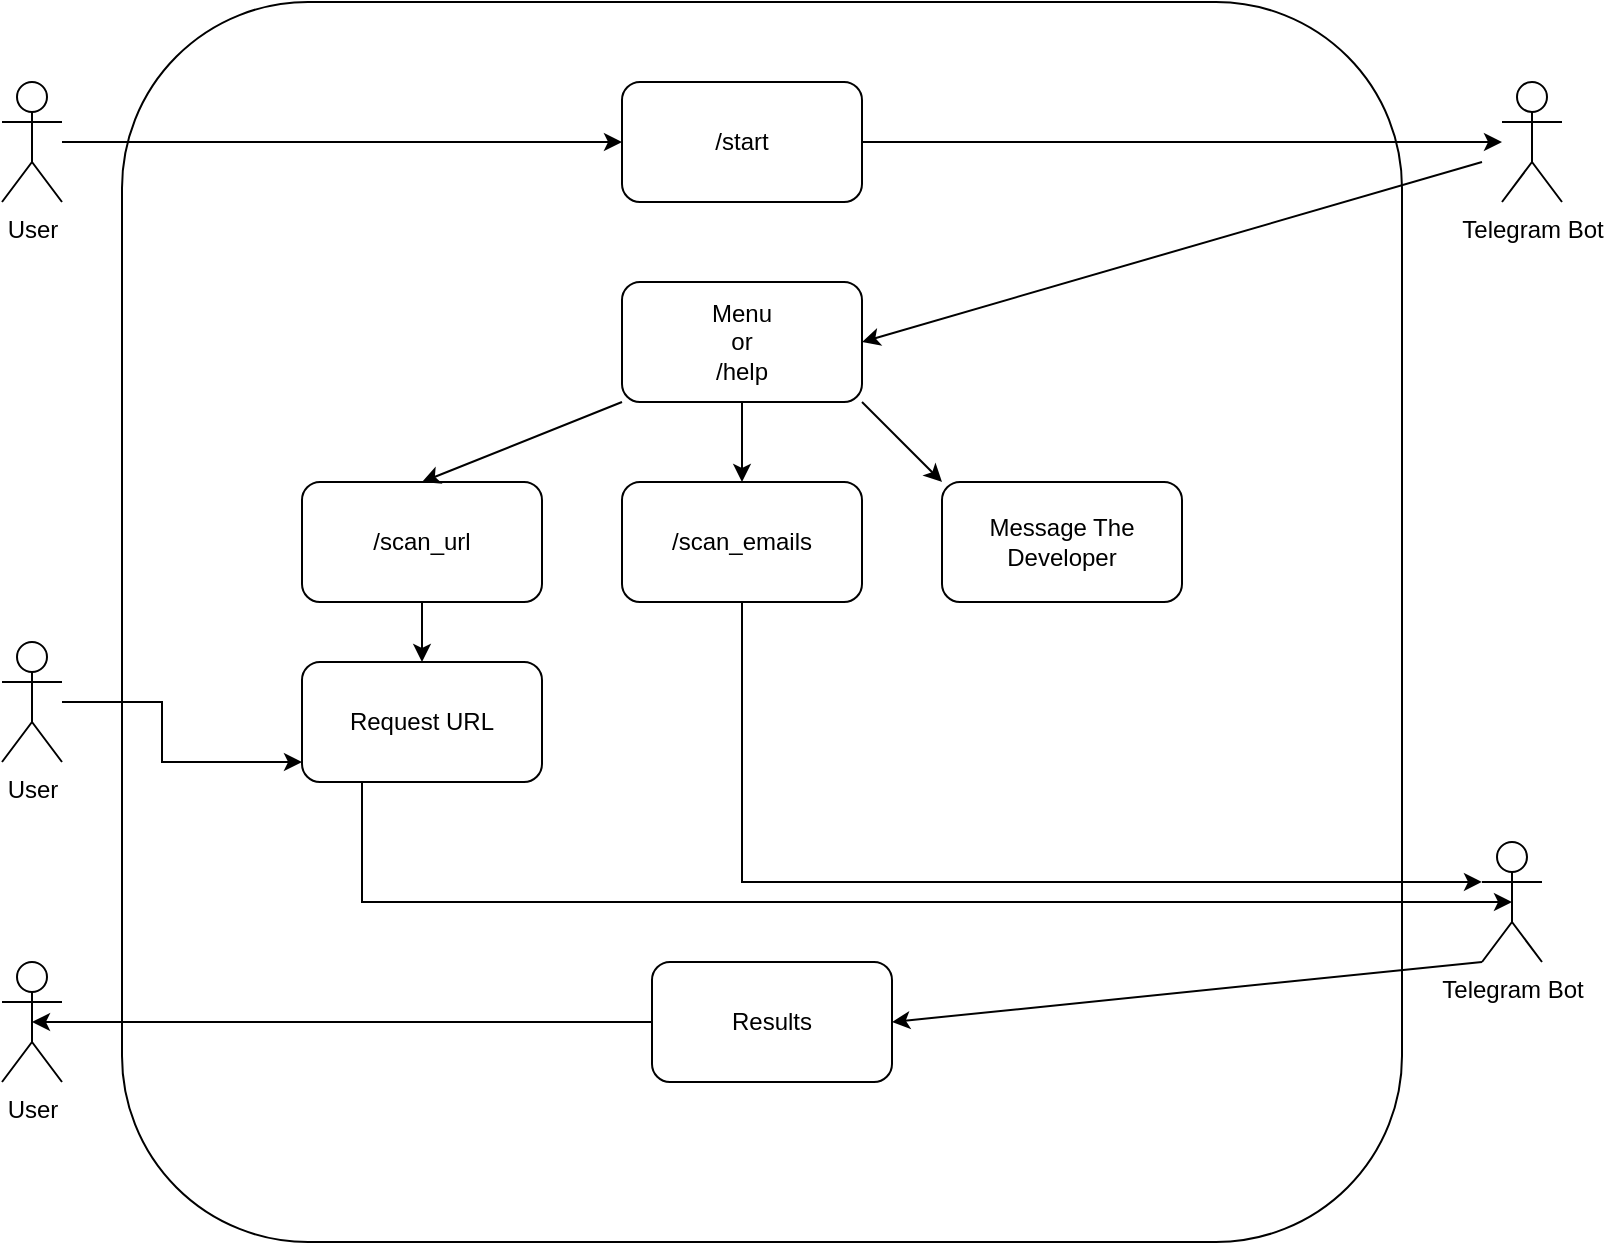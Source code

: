 <mxfile version="14.9.6" type="device"><diagram id="jGlcKJ-JPl-ez_gI-yBh" name="Page-1"><mxGraphModel dx="1621" dy="774" grid="1" gridSize="10" guides="1" tooltips="1" connect="1" arrows="1" fold="1" page="1" pageScale="1" pageWidth="850" pageHeight="1100" math="0" shadow="0"><root><mxCell id="0"/><mxCell id="1" parent="0"/><mxCell id="X4LR7ggPfqbI3q39UsYm-1" value="" style="rounded=1;whiteSpace=wrap;html=1;" vertex="1" parent="1"><mxGeometry x="100" y="70" width="640" height="620" as="geometry"/></mxCell><mxCell id="X4LR7ggPfqbI3q39UsYm-5" style="edgeStyle=orthogonalEdgeStyle;rounded=0;orthogonalLoop=1;jettySize=auto;html=1;" edge="1" parent="1" source="X4LR7ggPfqbI3q39UsYm-2" target="X4LR7ggPfqbI3q39UsYm-4"><mxGeometry relative="1" as="geometry"/></mxCell><mxCell id="X4LR7ggPfqbI3q39UsYm-2" value="User" style="shape=umlActor;verticalLabelPosition=bottom;verticalAlign=top;html=1;outlineConnect=0;" vertex="1" parent="1"><mxGeometry x="40" y="110" width="30" height="60" as="geometry"/></mxCell><mxCell id="X4LR7ggPfqbI3q39UsYm-3" value="Telegram Bot" style="shape=umlActor;verticalLabelPosition=bottom;verticalAlign=top;html=1;outlineConnect=0;" vertex="1" parent="1"><mxGeometry x="790" y="110" width="30" height="60" as="geometry"/></mxCell><mxCell id="X4LR7ggPfqbI3q39UsYm-6" style="edgeStyle=orthogonalEdgeStyle;rounded=0;orthogonalLoop=1;jettySize=auto;html=1;" edge="1" parent="1" source="X4LR7ggPfqbI3q39UsYm-4" target="X4LR7ggPfqbI3q39UsYm-3"><mxGeometry relative="1" as="geometry"/></mxCell><mxCell id="X4LR7ggPfqbI3q39UsYm-4" value="/start" style="rounded=1;whiteSpace=wrap;html=1;" vertex="1" parent="1"><mxGeometry x="350" y="110" width="120" height="60" as="geometry"/></mxCell><mxCell id="X4LR7ggPfqbI3q39UsYm-7" value="Menu&lt;br&gt;or&lt;br&gt;/help" style="rounded=1;whiteSpace=wrap;html=1;" vertex="1" parent="1"><mxGeometry x="350" y="210" width="120" height="60" as="geometry"/></mxCell><mxCell id="X4LR7ggPfqbI3q39UsYm-18" style="edgeStyle=orthogonalEdgeStyle;rounded=0;orthogonalLoop=1;jettySize=auto;html=1;entryX=0.5;entryY=0;entryDx=0;entryDy=0;" edge="1" parent="1" source="X4LR7ggPfqbI3q39UsYm-9" target="X4LR7ggPfqbI3q39UsYm-17"><mxGeometry relative="1" as="geometry"/></mxCell><mxCell id="X4LR7ggPfqbI3q39UsYm-9" value="/scan_url" style="rounded=1;whiteSpace=wrap;html=1;" vertex="1" parent="1"><mxGeometry x="190" y="310" width="120" height="60" as="geometry"/></mxCell><mxCell id="X4LR7ggPfqbI3q39UsYm-26" style="edgeStyle=orthogonalEdgeStyle;rounded=0;orthogonalLoop=1;jettySize=auto;html=1;entryX=0;entryY=0.333;entryDx=0;entryDy=0;entryPerimeter=0;" edge="1" parent="1" source="X4LR7ggPfqbI3q39UsYm-10" target="X4LR7ggPfqbI3q39UsYm-21"><mxGeometry relative="1" as="geometry"><Array as="points"><mxPoint x="410" y="510"/></Array></mxGeometry></mxCell><mxCell id="X4LR7ggPfqbI3q39UsYm-10" value="/scan_emails" style="rounded=1;whiteSpace=wrap;html=1;" vertex="1" parent="1"><mxGeometry x="350" y="310" width="120" height="60" as="geometry"/></mxCell><mxCell id="X4LR7ggPfqbI3q39UsYm-11" value="Message The Developer" style="rounded=1;whiteSpace=wrap;html=1;" vertex="1" parent="1"><mxGeometry x="510" y="310" width="120" height="60" as="geometry"/></mxCell><mxCell id="X4LR7ggPfqbI3q39UsYm-25" style="edgeStyle=orthogonalEdgeStyle;rounded=0;orthogonalLoop=1;jettySize=auto;html=1;entryX=0.5;entryY=0.5;entryDx=0;entryDy=0;entryPerimeter=0;" edge="1" parent="1" source="X4LR7ggPfqbI3q39UsYm-17" target="X4LR7ggPfqbI3q39UsYm-21"><mxGeometry relative="1" as="geometry"><Array as="points"><mxPoint x="220" y="520"/></Array></mxGeometry></mxCell><mxCell id="X4LR7ggPfqbI3q39UsYm-17" value="Request URL" style="rounded=1;whiteSpace=wrap;html=1;" vertex="1" parent="1"><mxGeometry x="190" y="400" width="120" height="60" as="geometry"/></mxCell><mxCell id="X4LR7ggPfqbI3q39UsYm-20" style="edgeStyle=orthogonalEdgeStyle;rounded=0;orthogonalLoop=1;jettySize=auto;html=1;" edge="1" parent="1" source="X4LR7ggPfqbI3q39UsYm-19" target="X4LR7ggPfqbI3q39UsYm-17"><mxGeometry relative="1" as="geometry"><Array as="points"><mxPoint x="120" y="420"/><mxPoint x="120" y="450"/></Array></mxGeometry></mxCell><mxCell id="X4LR7ggPfqbI3q39UsYm-19" value="User" style="shape=umlActor;verticalLabelPosition=bottom;verticalAlign=top;html=1;outlineConnect=0;" vertex="1" parent="1"><mxGeometry x="40" y="390" width="30" height="60" as="geometry"/></mxCell><mxCell id="X4LR7ggPfqbI3q39UsYm-21" value="Telegram Bot" style="shape=umlActor;verticalLabelPosition=bottom;verticalAlign=top;html=1;outlineConnect=0;" vertex="1" parent="1"><mxGeometry x="780" y="490" width="30" height="60" as="geometry"/></mxCell><mxCell id="X4LR7ggPfqbI3q39UsYm-30" style="edgeStyle=orthogonalEdgeStyle;rounded=0;orthogonalLoop=1;jettySize=auto;html=1;entryX=0.5;entryY=0.5;entryDx=0;entryDy=0;entryPerimeter=0;" edge="1" parent="1" source="X4LR7ggPfqbI3q39UsYm-27" target="X4LR7ggPfqbI3q39UsYm-29"><mxGeometry relative="1" as="geometry"/></mxCell><mxCell id="X4LR7ggPfqbI3q39UsYm-27" value="Results" style="rounded=1;whiteSpace=wrap;html=1;" vertex="1" parent="1"><mxGeometry x="365" y="550" width="120" height="60" as="geometry"/></mxCell><mxCell id="X4LR7ggPfqbI3q39UsYm-29" value="User" style="shape=umlActor;verticalLabelPosition=bottom;verticalAlign=top;html=1;outlineConnect=0;" vertex="1" parent="1"><mxGeometry x="40" y="550" width="30" height="60" as="geometry"/></mxCell><mxCell id="X4LR7ggPfqbI3q39UsYm-31" value="" style="endArrow=classic;html=1;entryX=1;entryY=0.5;entryDx=0;entryDy=0;exitX=0;exitY=1;exitDx=0;exitDy=0;exitPerimeter=0;" edge="1" parent="1" source="X4LR7ggPfqbI3q39UsYm-21" target="X4LR7ggPfqbI3q39UsYm-27"><mxGeometry width="50" height="50" relative="1" as="geometry"><mxPoint x="450" y="360" as="sourcePoint"/><mxPoint x="500" y="310" as="targetPoint"/></mxGeometry></mxCell><mxCell id="X4LR7ggPfqbI3q39UsYm-32" value="" style="endArrow=classic;html=1;entryX=1;entryY=0.5;entryDx=0;entryDy=0;" edge="1" parent="1" target="X4LR7ggPfqbI3q39UsYm-7"><mxGeometry width="50" height="50" relative="1" as="geometry"><mxPoint x="780" y="150" as="sourcePoint"/><mxPoint x="500" y="310" as="targetPoint"/></mxGeometry></mxCell><mxCell id="X4LR7ggPfqbI3q39UsYm-34" value="" style="endArrow=classic;html=1;entryX=0.5;entryY=0;entryDx=0;entryDy=0;exitX=0;exitY=1;exitDx=0;exitDy=0;" edge="1" parent="1" source="X4LR7ggPfqbI3q39UsYm-7" target="X4LR7ggPfqbI3q39UsYm-9"><mxGeometry width="50" height="50" relative="1" as="geometry"><mxPoint x="450" y="360" as="sourcePoint"/><mxPoint x="500" y="310" as="targetPoint"/></mxGeometry></mxCell><mxCell id="X4LR7ggPfqbI3q39UsYm-35" value="" style="endArrow=classic;html=1;exitX=0.5;exitY=1;exitDx=0;exitDy=0;" edge="1" parent="1" source="X4LR7ggPfqbI3q39UsYm-7" target="X4LR7ggPfqbI3q39UsYm-10"><mxGeometry width="50" height="50" relative="1" as="geometry"><mxPoint x="450" y="360" as="sourcePoint"/><mxPoint x="500" y="310" as="targetPoint"/></mxGeometry></mxCell><mxCell id="X4LR7ggPfqbI3q39UsYm-36" value="" style="endArrow=classic;html=1;entryX=0;entryY=0;entryDx=0;entryDy=0;exitX=1;exitY=1;exitDx=0;exitDy=0;" edge="1" parent="1" source="X4LR7ggPfqbI3q39UsYm-7" target="X4LR7ggPfqbI3q39UsYm-11"><mxGeometry width="50" height="50" relative="1" as="geometry"><mxPoint x="450" y="360" as="sourcePoint"/><mxPoint x="500" y="310" as="targetPoint"/></mxGeometry></mxCell></root></mxGraphModel></diagram></mxfile>